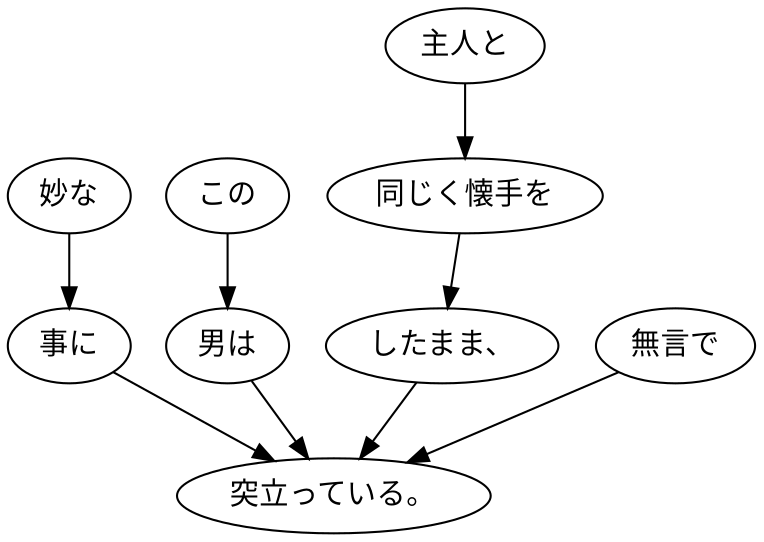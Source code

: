 digraph graph6214 {
	node0 [label="妙な"];
	node1 [label="事に"];
	node2 [label="この"];
	node3 [label="男は"];
	node4 [label="主人と"];
	node5 [label="同じく懐手を"];
	node6 [label="したまま、"];
	node7 [label="無言で"];
	node8 [label="突立っている。"];
	node0 -> node1;
	node1 -> node8;
	node2 -> node3;
	node3 -> node8;
	node4 -> node5;
	node5 -> node6;
	node6 -> node8;
	node7 -> node8;
}
